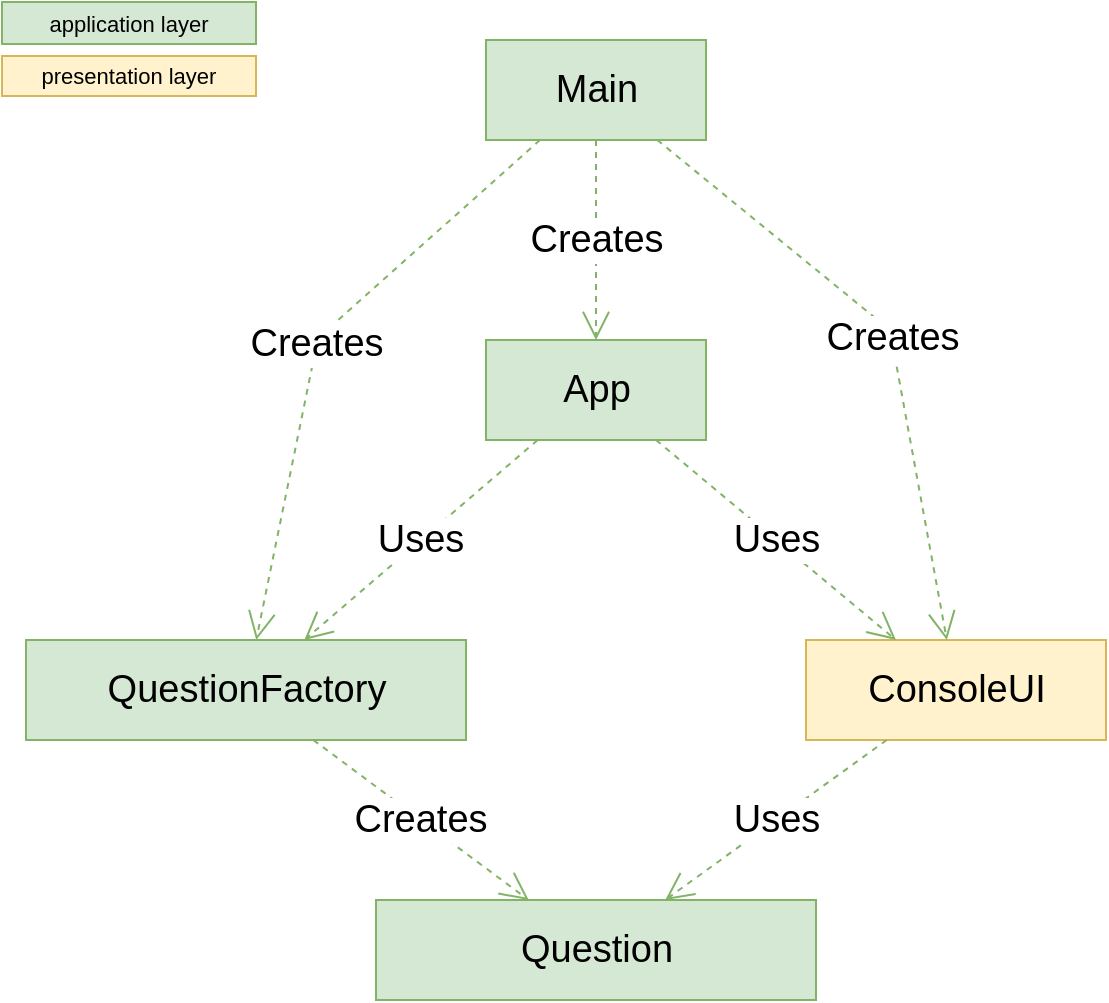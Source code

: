 <mxfile version="12.6.5" type="device"><diagram id="uygRv9ztsREjpc4WEcet" name="Page-1"><mxGraphModel dx="946" dy="672" grid="0" gridSize="10" guides="1" tooltips="1" connect="1" arrows="1" fold="1" page="1" pageScale="1" pageWidth="1100" pageHeight="850" math="0" shadow="0"><root><mxCell id="0"/><mxCell id="1" parent="0"/><mxCell id="2x7LrlHg4M3N07CHjg_l-26" value="Main" style="html=1;fillColor=#d5e8d4;fontSize=19;strokeColor=#82b366;" vertex="1" parent="1"><mxGeometry x="320" y="60" width="110" height="50" as="geometry"/></mxCell><mxCell id="2x7LrlHg4M3N07CHjg_l-27" value="App" style="html=1;fillColor=#d5e8d4;fontSize=19;strokeColor=#82b366;" vertex="1" parent="1"><mxGeometry x="320" y="210" width="110" height="50" as="geometry"/></mxCell><mxCell id="2x7LrlHg4M3N07CHjg_l-28" value="QuestionFactory" style="html=1;fillColor=#d5e8d4;fontSize=19;strokeColor=#82b366;" vertex="1" parent="1"><mxGeometry x="90" y="360" width="220" height="50" as="geometry"/></mxCell><mxCell id="2x7LrlHg4M3N07CHjg_l-29" value="Question" style="html=1;fillColor=#d5e8d4;fontSize=19;strokeColor=#82b366;" vertex="1" parent="1"><mxGeometry x="265" y="490" width="220" height="50" as="geometry"/></mxCell><mxCell id="2x7LrlHg4M3N07CHjg_l-30" value="ConsoleUI" style="html=1;fillColor=#fff2cc;fontSize=19;strokeColor=#d6b656;" vertex="1" parent="1"><mxGeometry x="480" y="360" width="150" height="50" as="geometry"/></mxCell><mxCell id="2x7LrlHg4M3N07CHjg_l-32" value="Uses" style="endArrow=open;endSize=12;dashed=1;html=1;fontSize=19;fillColor=#d5e8d4;strokeColor=#82b366;" edge="1" parent="1" source="2x7LrlHg4M3N07CHjg_l-27" target="2x7LrlHg4M3N07CHjg_l-28"><mxGeometry width="160" relative="1" as="geometry"><mxPoint x="160" y="390" as="sourcePoint"/><mxPoint x="320" y="390" as="targetPoint"/></mxGeometry></mxCell><mxCell id="2x7LrlHg4M3N07CHjg_l-33" value="Uses" style="endArrow=open;endSize=12;dashed=1;html=1;fontSize=19;fillColor=#d5e8d4;strokeColor=#82b366;" edge="1" parent="1" source="2x7LrlHg4M3N07CHjg_l-27" target="2x7LrlHg4M3N07CHjg_l-30"><mxGeometry width="160" relative="1" as="geometry"><mxPoint x="365.833" y="270" as="sourcePoint"/><mxPoint x="289.167" y="370" as="targetPoint"/></mxGeometry></mxCell><mxCell id="2x7LrlHg4M3N07CHjg_l-34" value="Creates" style="endArrow=open;endSize=12;dashed=1;html=1;fontSize=19;fillColor=#d5e8d4;strokeColor=#82b366;" edge="1" parent="1" source="2x7LrlHg4M3N07CHjg_l-26" target="2x7LrlHg4M3N07CHjg_l-27"><mxGeometry width="160" relative="1" as="geometry"><mxPoint x="286.663" y="80" as="sourcePoint"/><mxPoint x="209.997" y="180" as="targetPoint"/></mxGeometry></mxCell><mxCell id="2x7LrlHg4M3N07CHjg_l-36" value="Uses" style="endArrow=open;endSize=12;dashed=1;html=1;fontSize=19;fillColor=#d5e8d4;strokeColor=#82b366;" edge="1" parent="1" source="2x7LrlHg4M3N07CHjg_l-30" target="2x7LrlHg4M3N07CHjg_l-29"><mxGeometry width="160" relative="1" as="geometry"><mxPoint x="400" y="270" as="sourcePoint"/><mxPoint x="460" y="370" as="targetPoint"/></mxGeometry></mxCell><mxCell id="2x7LrlHg4M3N07CHjg_l-37" value="Creates" style="endArrow=open;endSize=12;dashed=1;html=1;fontSize=19;fillColor=#d5e8d4;strokeColor=#82b366;" edge="1" parent="1" source="2x7LrlHg4M3N07CHjg_l-28" target="2x7LrlHg4M3N07CHjg_l-29"><mxGeometry width="160" relative="1" as="geometry"><mxPoint x="400" y="360" as="sourcePoint"/><mxPoint x="250" y="460" as="targetPoint"/></mxGeometry></mxCell><mxCell id="2x7LrlHg4M3N07CHjg_l-41" value="Creates" style="endArrow=open;endSize=12;dashed=1;html=1;fontSize=19;fillColor=#d5e8d4;strokeColor=#82b366;" edge="1" parent="1" source="2x7LrlHg4M3N07CHjg_l-26" target="2x7LrlHg4M3N07CHjg_l-30"><mxGeometry width="160" relative="1" as="geometry"><mxPoint x="385" y="120" as="sourcePoint"/><mxPoint x="385" y="220" as="targetPoint"/><Array as="points"><mxPoint x="522" y="205"/></Array></mxGeometry></mxCell><mxCell id="2x7LrlHg4M3N07CHjg_l-42" value="Creates" style="endArrow=open;endSize=12;dashed=1;html=1;fontSize=19;fillColor=#d5e8d4;strokeColor=#82b366;" edge="1" parent="1" source="2x7LrlHg4M3N07CHjg_l-26" target="2x7LrlHg4M3N07CHjg_l-28"><mxGeometry width="160" relative="1" as="geometry"><mxPoint x="395" y="130" as="sourcePoint"/><mxPoint x="395" y="230" as="targetPoint"/><Array as="points"><mxPoint x="236" y="209"/></Array></mxGeometry></mxCell><mxCell id="2x7LrlHg4M3N07CHjg_l-43" value="presentation layer" style="rounded=0;whiteSpace=wrap;html=1;fillColor=#fff2cc;fontSize=11;strokeColor=#d6b656;" vertex="1" parent="1"><mxGeometry x="78" y="68" width="127" height="20" as="geometry"/></mxCell><mxCell id="2x7LrlHg4M3N07CHjg_l-44" value="application layer" style="rounded=0;whiteSpace=wrap;html=1;fillColor=#d5e8d4;fontSize=11;strokeColor=#82b366;" vertex="1" parent="1"><mxGeometry x="78" y="41" width="127" height="21" as="geometry"/></mxCell></root></mxGraphModel></diagram></mxfile>